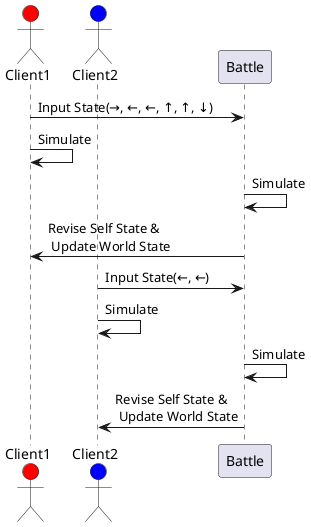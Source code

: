 @startuml
actor Client1 #red
actor Client2 #blue
participant Battle

Client1->Battle: Input State(→, ←, ←, ↑, ↑, ↓)
Client1->Client1:Simulate
Battle->Battle: Simulate
Battle->Client1: Revise Self State &\n Update World State
Client2->Battle: Input State(←, ←)
Client2->Client2: Simulate
Battle->Battle: Simulate
Battle->Client2: Revise Self State &\n Update World State



@enduml